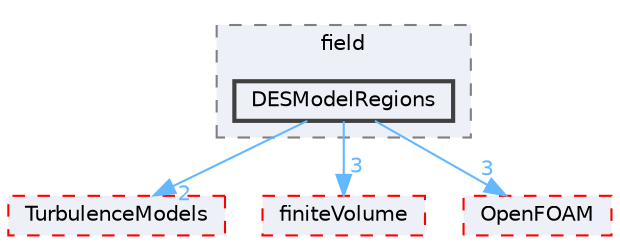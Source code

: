 digraph "src/functionObjects/field/DESModelRegions"
{
 // LATEX_PDF_SIZE
  bgcolor="transparent";
  edge [fontname=Helvetica,fontsize=10,labelfontname=Helvetica,labelfontsize=10];
  node [fontname=Helvetica,fontsize=10,shape=box,height=0.2,width=0.4];
  compound=true
  subgraph clusterdir_bae024cac12ddc6733a616261920a91f {
    graph [ bgcolor="#edf0f7", pencolor="grey50", label="field", fontname=Helvetica,fontsize=10 style="filled,dashed", URL="dir_bae024cac12ddc6733a616261920a91f.html",tooltip=""]
  dir_a511e04746ae582917f20d2ce50ce393 [label="DESModelRegions", fillcolor="#edf0f7", color="grey25", style="filled,bold", URL="dir_a511e04746ae582917f20d2ce50ce393.html",tooltip=""];
  }
  dir_1eda626aeac0f0ad2848c36acaa5d501 [label="TurbulenceModels", fillcolor="#edf0f7", color="red", style="filled,dashed", URL="dir_1eda626aeac0f0ad2848c36acaa5d501.html",tooltip=""];
  dir_9bd15774b555cf7259a6fa18f99fe99b [label="finiteVolume", fillcolor="#edf0f7", color="red", style="filled,dashed", URL="dir_9bd15774b555cf7259a6fa18f99fe99b.html",tooltip=""];
  dir_c5473ff19b20e6ec4dfe5c310b3778a8 [label="OpenFOAM", fillcolor="#edf0f7", color="red", style="filled,dashed", URL="dir_c5473ff19b20e6ec4dfe5c310b3778a8.html",tooltip=""];
  dir_a511e04746ae582917f20d2ce50ce393->dir_1eda626aeac0f0ad2848c36acaa5d501 [headlabel="2", labeldistance=1.5 headhref="dir_000901_004143.html" href="dir_000901_004143.html" color="steelblue1" fontcolor="steelblue1"];
  dir_a511e04746ae582917f20d2ce50ce393->dir_9bd15774b555cf7259a6fa18f99fe99b [headlabel="3", labeldistance=1.5 headhref="dir_000901_001387.html" href="dir_000901_001387.html" color="steelblue1" fontcolor="steelblue1"];
  dir_a511e04746ae582917f20d2ce50ce393->dir_c5473ff19b20e6ec4dfe5c310b3778a8 [headlabel="3", labeldistance=1.5 headhref="dir_000901_002695.html" href="dir_000901_002695.html" color="steelblue1" fontcolor="steelblue1"];
}
